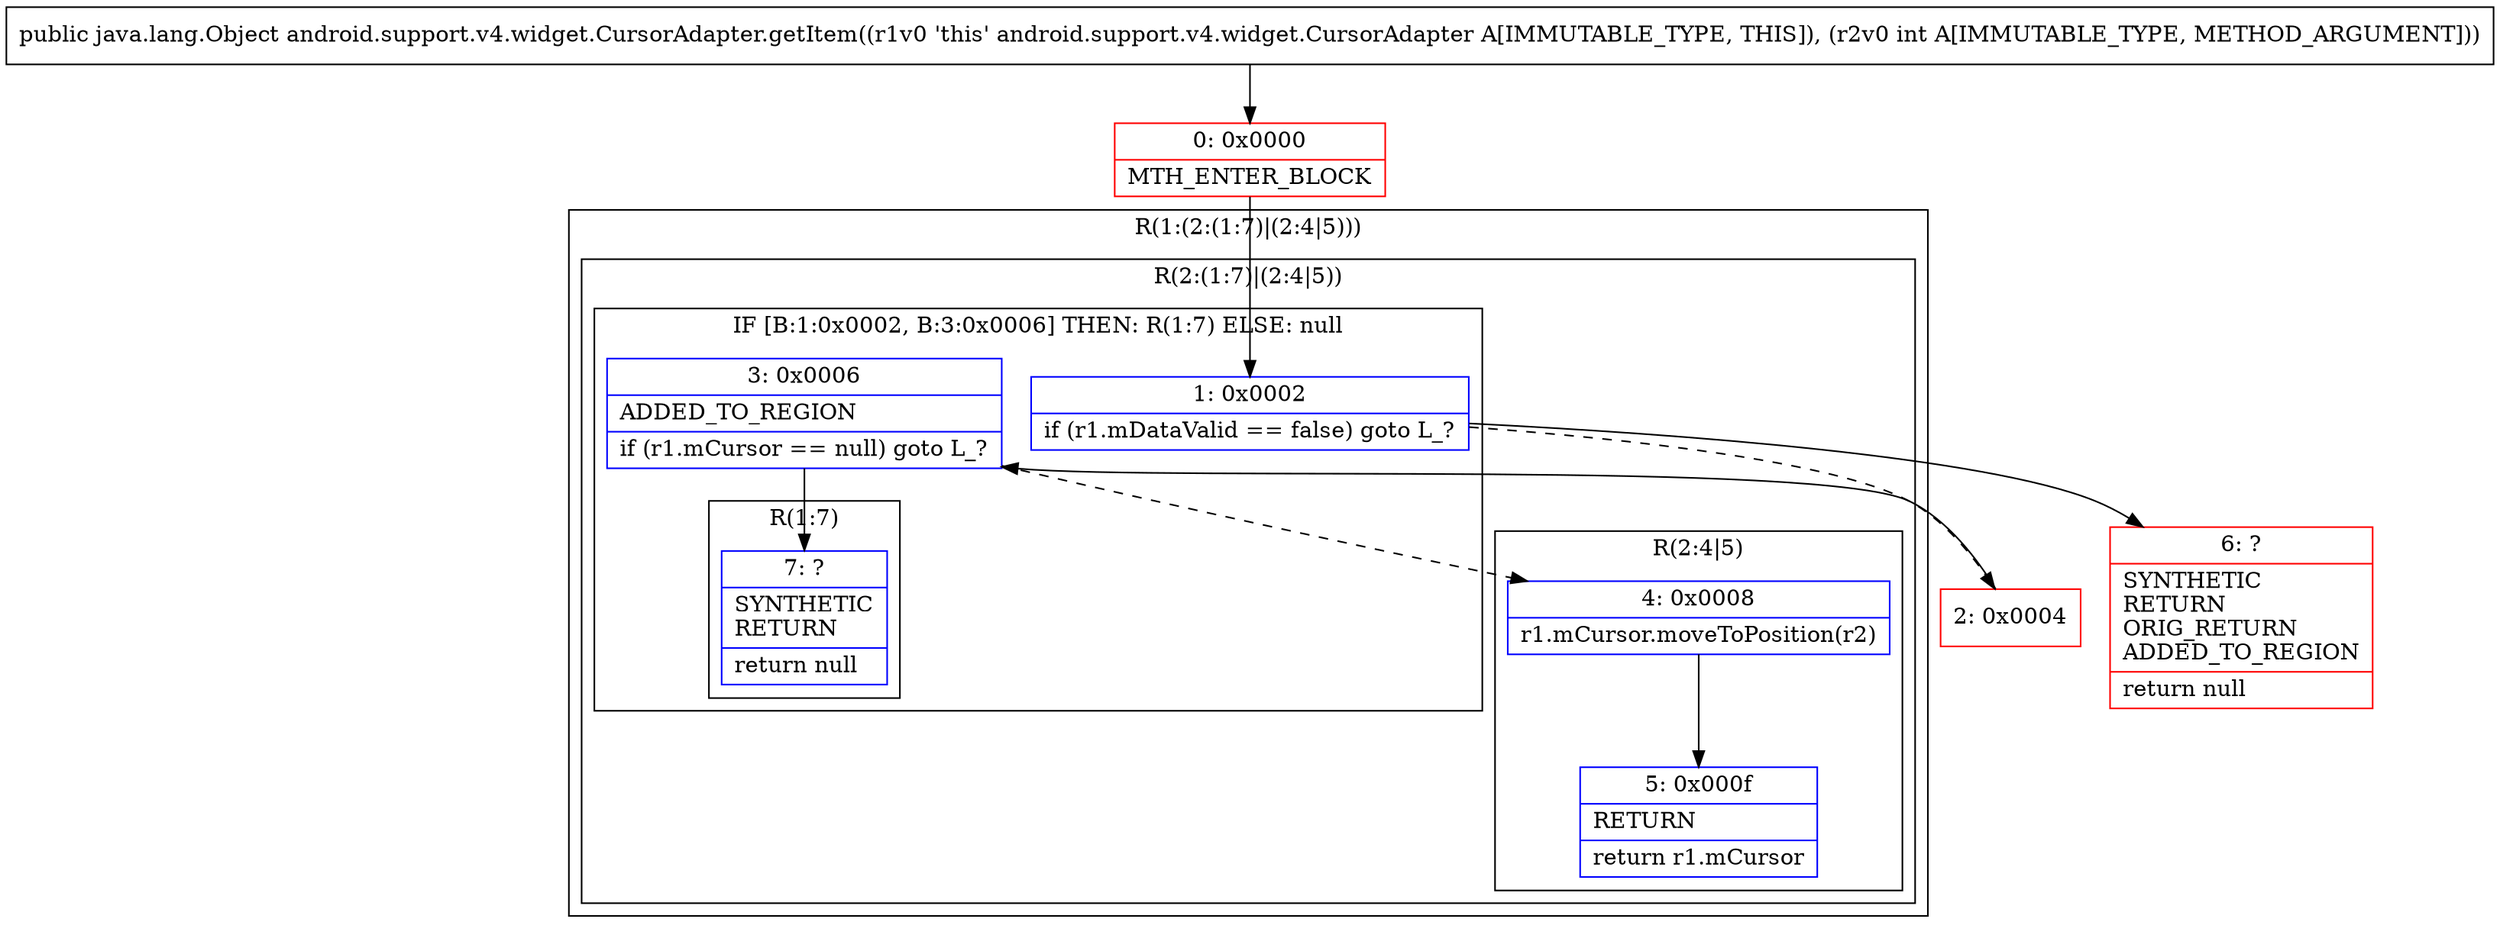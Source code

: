 digraph "CFG forandroid.support.v4.widget.CursorAdapter.getItem(I)Ljava\/lang\/Object;" {
subgraph cluster_Region_1675955250 {
label = "R(1:(2:(1:7)|(2:4|5)))";
node [shape=record,color=blue];
subgraph cluster_Region_2026345541 {
label = "R(2:(1:7)|(2:4|5))";
node [shape=record,color=blue];
subgraph cluster_IfRegion_2135537365 {
label = "IF [B:1:0x0002, B:3:0x0006] THEN: R(1:7) ELSE: null";
node [shape=record,color=blue];
Node_1 [shape=record,label="{1\:\ 0x0002|if (r1.mDataValid == false) goto L_?\l}"];
Node_3 [shape=record,label="{3\:\ 0x0006|ADDED_TO_REGION\l|if (r1.mCursor == null) goto L_?\l}"];
subgraph cluster_Region_114028857 {
label = "R(1:7)";
node [shape=record,color=blue];
Node_7 [shape=record,label="{7\:\ ?|SYNTHETIC\lRETURN\l|return null\l}"];
}
}
subgraph cluster_Region_1292167502 {
label = "R(2:4|5)";
node [shape=record,color=blue];
Node_4 [shape=record,label="{4\:\ 0x0008|r1.mCursor.moveToPosition(r2)\l}"];
Node_5 [shape=record,label="{5\:\ 0x000f|RETURN\l|return r1.mCursor\l}"];
}
}
}
Node_0 [shape=record,color=red,label="{0\:\ 0x0000|MTH_ENTER_BLOCK\l}"];
Node_2 [shape=record,color=red,label="{2\:\ 0x0004}"];
Node_6 [shape=record,color=red,label="{6\:\ ?|SYNTHETIC\lRETURN\lORIG_RETURN\lADDED_TO_REGION\l|return null\l}"];
MethodNode[shape=record,label="{public java.lang.Object android.support.v4.widget.CursorAdapter.getItem((r1v0 'this' android.support.v4.widget.CursorAdapter A[IMMUTABLE_TYPE, THIS]), (r2v0 int A[IMMUTABLE_TYPE, METHOD_ARGUMENT])) }"];
MethodNode -> Node_0;
Node_1 -> Node_2[style=dashed];
Node_1 -> Node_6;
Node_3 -> Node_4[style=dashed];
Node_3 -> Node_7;
Node_4 -> Node_5;
Node_0 -> Node_1;
Node_2 -> Node_3;
}

